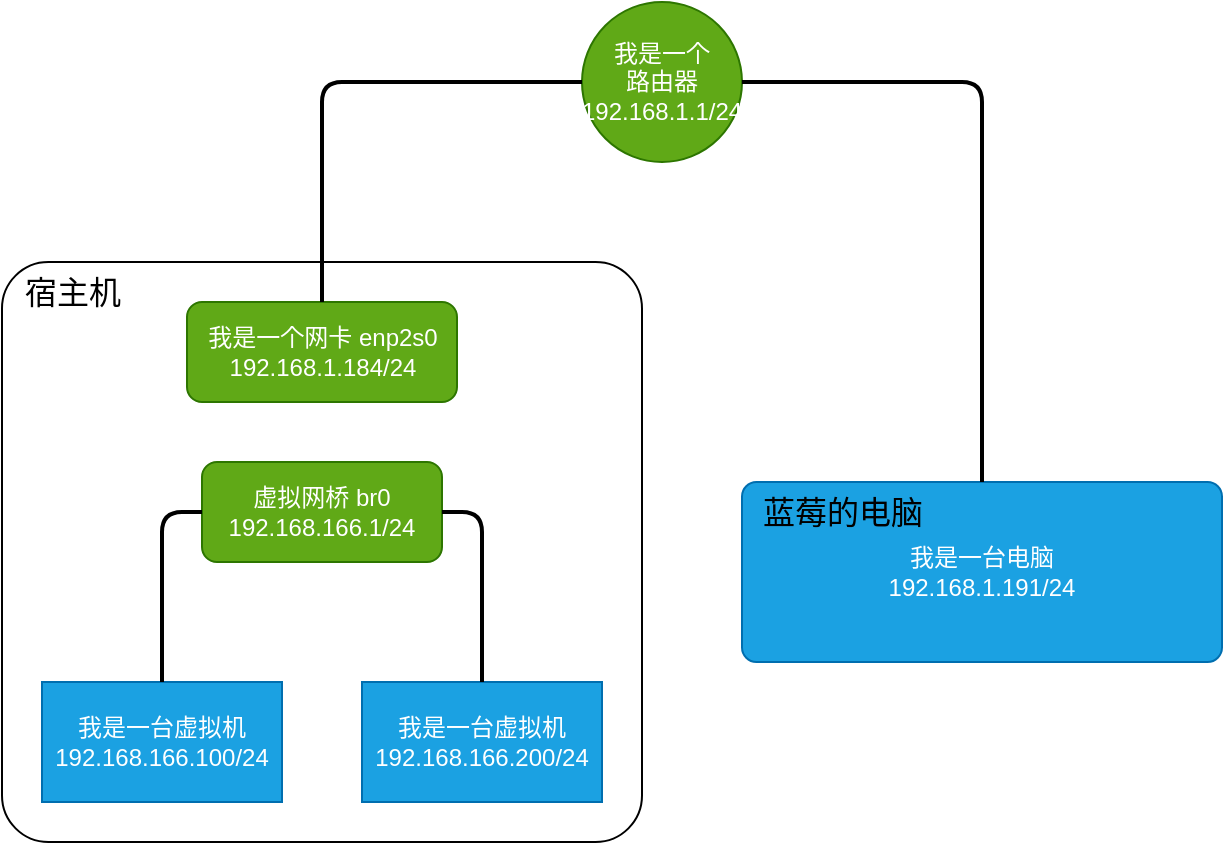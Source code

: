 <mxfile version="20.8.16" type="device"><diagram name="第 1 页" id="ElNhc7RDhSit-RBxsf_P"><mxGraphModel dx="722" dy="535" grid="1" gridSize="10" guides="1" tooltips="1" connect="1" arrows="1" fold="1" page="1" pageScale="1" pageWidth="850" pageHeight="1100" math="0" shadow="0"><root><mxCell id="0"/><mxCell id="1" parent="0"/><mxCell id="bHkinGOlPXItH6DLdoKh-5" value="我是一个&lt;br&gt;路由器&lt;br&gt;192.168.1.1/24" style="ellipse;whiteSpace=wrap;html=1;aspect=fixed;fillColor=#60a917;fontColor=#ffffff;strokeColor=#2D7600;" vertex="1" parent="1"><mxGeometry x="480" y="130" width="80" height="80" as="geometry"/></mxCell><mxCell id="bHkinGOlPXItH6DLdoKh-9" value="" style="group" vertex="1" connectable="0" parent="1"><mxGeometry x="190" y="340" width="320" height="220" as="geometry"/></mxCell><mxCell id="bHkinGOlPXItH6DLdoKh-6" value="" style="rounded=1;whiteSpace=wrap;html=1;arcSize=8;" vertex="1" parent="bHkinGOlPXItH6DLdoKh-9"><mxGeometry y="-80" width="320" height="290" as="geometry"/></mxCell><mxCell id="bHkinGOlPXItH6DLdoKh-11" value="虚拟网桥 br0&lt;br&gt;192.168.166.1/24" style="rounded=1;whiteSpace=wrap;html=1;fillColor=#60a917;fontColor=#ffffff;strokeColor=#2D7600;" vertex="1" parent="bHkinGOlPXItH6DLdoKh-9"><mxGeometry x="100" y="20" width="120" height="50" as="geometry"/></mxCell><mxCell id="bHkinGOlPXItH6DLdoKh-12" value="我是一台虚拟机&lt;br&gt;192.168.166.100/24" style="rounded=0;whiteSpace=wrap;html=1;fillColor=#1ba1e2;fontColor=#ffffff;strokeColor=#006EAF;" vertex="1" parent="bHkinGOlPXItH6DLdoKh-9"><mxGeometry x="20" y="130" width="120" height="60" as="geometry"/></mxCell><mxCell id="bHkinGOlPXItH6DLdoKh-18" value="我是一台虚拟机&lt;br&gt;192.168.166.200/24" style="rounded=0;whiteSpace=wrap;html=1;fillColor=#1ba1e2;fontColor=#ffffff;strokeColor=#006EAF;" vertex="1" parent="bHkinGOlPXItH6DLdoKh-9"><mxGeometry x="180" y="130" width="120" height="60" as="geometry"/></mxCell><mxCell id="bHkinGOlPXItH6DLdoKh-20" value="" style="endArrow=none;html=1;rounded=1;fontSize=16;entryX=0;entryY=0.5;entryDx=0;entryDy=0;exitX=0.5;exitY=0;exitDx=0;exitDy=0;strokeWidth=2;" edge="1" parent="bHkinGOlPXItH6DLdoKh-9" source="bHkinGOlPXItH6DLdoKh-12" target="bHkinGOlPXItH6DLdoKh-11"><mxGeometry width="50" height="50" relative="1" as="geometry"><mxPoint x="230" y="10" as="sourcePoint"/><mxPoint x="280" y="-40" as="targetPoint"/><Array as="points"><mxPoint x="80" y="45"/></Array></mxGeometry></mxCell><mxCell id="bHkinGOlPXItH6DLdoKh-21" value="" style="endArrow=none;html=1;rounded=1;fontSize=16;exitX=1;exitY=0.5;exitDx=0;exitDy=0;entryX=0.5;entryY=0;entryDx=0;entryDy=0;strokeWidth=2;" edge="1" parent="bHkinGOlPXItH6DLdoKh-9" source="bHkinGOlPXItH6DLdoKh-11" target="bHkinGOlPXItH6DLdoKh-18"><mxGeometry width="50" height="50" relative="1" as="geometry"><mxPoint x="230" y="10" as="sourcePoint"/><mxPoint x="280" y="-40" as="targetPoint"/><Array as="points"><mxPoint x="240" y="45"/></Array></mxGeometry></mxCell><mxCell id="bHkinGOlPXItH6DLdoKh-8" value="&lt;font style=&quot;font-size: 16px;&quot;&gt;宿主机&lt;/font&gt;" style="text;html=1;align=center;verticalAlign=middle;resizable=0;points=[];autosize=1;strokeColor=none;fillColor=none;" vertex="1" parent="bHkinGOlPXItH6DLdoKh-9"><mxGeometry y="-80" width="70" height="30" as="geometry"/></mxCell><mxCell id="bHkinGOlPXItH6DLdoKh-23" value="我是一个网卡&amp;nbsp;enp2s0&lt;br&gt;192.168.1.184/24" style="rounded=1;whiteSpace=wrap;html=1;fillColor=#60a917;fontColor=#ffffff;strokeColor=#2D7600;" vertex="1" parent="1"><mxGeometry x="282.5" y="280" width="135" height="50" as="geometry"/></mxCell><mxCell id="bHkinGOlPXItH6DLdoKh-25" value="" style="endArrow=none;html=1;rounded=1;strokeWidth=2;fontSize=16;entryX=0;entryY=0.5;entryDx=0;entryDy=0;exitX=0.5;exitY=0;exitDx=0;exitDy=0;" edge="1" parent="1" source="bHkinGOlPXItH6DLdoKh-23" target="bHkinGOlPXItH6DLdoKh-5"><mxGeometry width="50" height="50" relative="1" as="geometry"><mxPoint x="400" y="270" as="sourcePoint"/><mxPoint x="450" y="220" as="targetPoint"/><Array as="points"><mxPoint x="350" y="170"/></Array></mxGeometry></mxCell><mxCell id="bHkinGOlPXItH6DLdoKh-27" value="我是一台电脑&lt;br&gt;192.168.1.191/24" style="rounded=1;whiteSpace=wrap;html=1;arcSize=8;fillColor=#1ba1e2;fontColor=#ffffff;strokeColor=#006EAF;" vertex="1" parent="1"><mxGeometry x="560" y="370" width="240" height="90" as="geometry"/></mxCell><mxCell id="bHkinGOlPXItH6DLdoKh-28" value="&lt;span style=&quot;font-size: 16px;&quot;&gt;蓝莓的电脑&lt;/span&gt;" style="text;html=1;align=center;verticalAlign=middle;resizable=0;points=[];autosize=1;strokeColor=none;fillColor=none;" vertex="1" parent="1"><mxGeometry x="560" y="370" width="100" height="30" as="geometry"/></mxCell><mxCell id="bHkinGOlPXItH6DLdoKh-29" value="" style="endArrow=none;html=1;rounded=1;strokeWidth=2;fontSize=16;entryX=1;entryY=0.5;entryDx=0;entryDy=0;exitX=0.5;exitY=0;exitDx=0;exitDy=0;" edge="1" parent="1" source="bHkinGOlPXItH6DLdoKh-27" target="bHkinGOlPXItH6DLdoKh-5"><mxGeometry width="50" height="50" relative="1" as="geometry"><mxPoint x="560" y="350" as="sourcePoint"/><mxPoint x="610" y="300" as="targetPoint"/><Array as="points"><mxPoint x="680" y="170"/></Array></mxGeometry></mxCell></root></mxGraphModel></diagram></mxfile>